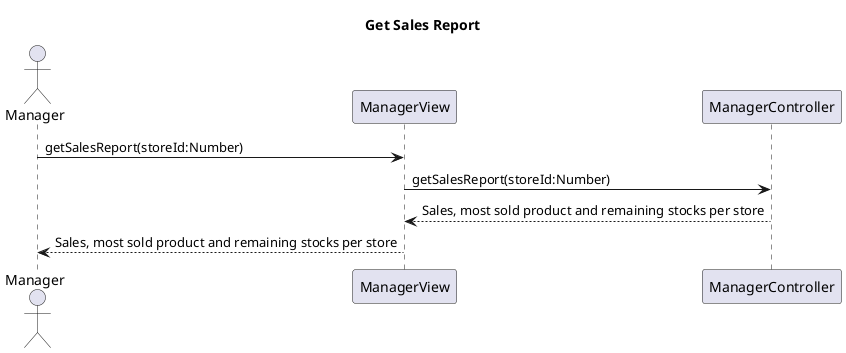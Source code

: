 @startuml get-sales-report
title Get Sales Report
actor Manager

Manager -> ManagerView : getSalesReport(storeId:Number)
ManagerView -> ManagerController : getSalesReport(storeId:Number)
ManagerController --> ManagerView  : Sales, most sold product and remaining stocks per store
ManagerView --> Manager : Sales, most sold product and remaining stocks per store
@enduml